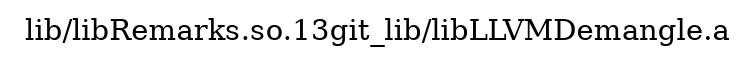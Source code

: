 digraph "lib/libRemarks.so.13git_lib/libLLVMDemangle.a" {
	label="lib/libRemarks.so.13git_lib/libLLVMDemangle.a";
	rankdir=LR;

}
